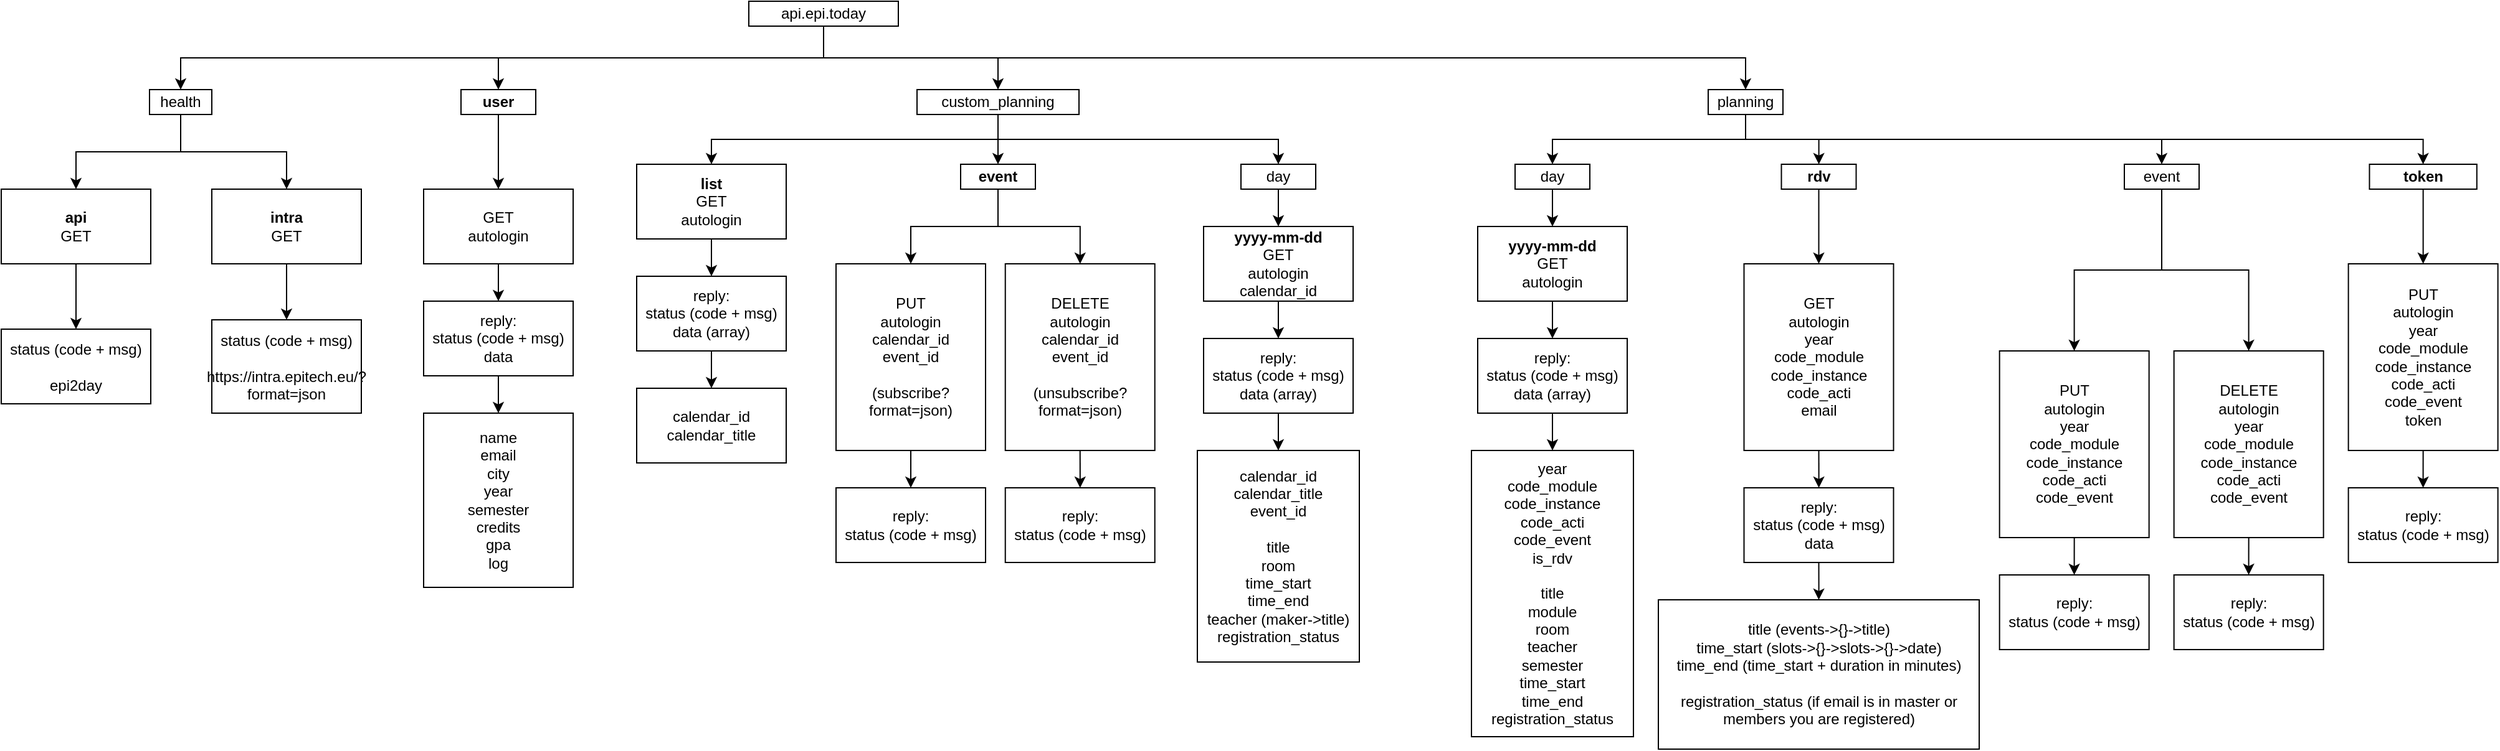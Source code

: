 <mxfile version="12.5.3" type="device"><diagram id="A1wGFnoh89Z0z0zBFyTA" name="Page-1"><mxGraphModel dx="2545" dy="816" grid="1" gridSize="10" guides="1" tooltips="1" connect="1" arrows="1" fold="1" page="1" pageScale="1" pageWidth="1169" pageHeight="827" math="0" shadow="0"><root><mxCell id="0"/><mxCell id="1" parent="0"/><mxCell id="QU9OUBBVBUm7p0mJZdiq-16" style="edgeStyle=orthogonalEdgeStyle;rounded=0;orthogonalLoop=1;jettySize=auto;html=1;exitX=0.5;exitY=1;exitDx=0;exitDy=0;" parent="1" source="QU9OUBBVBUm7p0mJZdiq-1" target="QU9OUBBVBUm7p0mJZdiq-15" edge="1"><mxGeometry relative="1" as="geometry"/></mxCell><mxCell id="VxPQeTEBxM1SNTGcFkyb-15" style="edgeStyle=orthogonalEdgeStyle;rounded=0;orthogonalLoop=1;jettySize=auto;html=1;exitX=0.5;exitY=1;exitDx=0;exitDy=0;" parent="1" source="QU9OUBBVBUm7p0mJZdiq-1" target="VxPQeTEBxM1SNTGcFkyb-14" edge="1"><mxGeometry relative="1" as="geometry"/></mxCell><mxCell id="VxPQeTEBxM1SNTGcFkyb-56" style="edgeStyle=orthogonalEdgeStyle;rounded=0;orthogonalLoop=1;jettySize=auto;html=1;exitX=0.5;exitY=1;exitDx=0;exitDy=0;" parent="1" source="QU9OUBBVBUm7p0mJZdiq-1" target="VxPQeTEBxM1SNTGcFkyb-54" edge="1"><mxGeometry relative="1" as="geometry"/></mxCell><mxCell id="aIFPgKxvVlE4D8UMRGyi-9" style="edgeStyle=orthogonalEdgeStyle;rounded=0;orthogonalLoop=1;jettySize=auto;html=1;exitX=0.5;exitY=1;exitDx=0;exitDy=0;" parent="1" source="QU9OUBBVBUm7p0mJZdiq-1" target="aIFPgKxvVlE4D8UMRGyi-3" edge="1"><mxGeometry relative="1" as="geometry"/></mxCell><mxCell id="QU9OUBBVBUm7p0mJZdiq-1" value="api.epi.today" style="rounded=0;whiteSpace=wrap;html=1;" parent="1" vertex="1"><mxGeometry x="-550" y="19" width="120" height="20" as="geometry"/></mxCell><mxCell id="QU9OUBBVBUm7p0mJZdiq-20" style="edgeStyle=orthogonalEdgeStyle;rounded=0;orthogonalLoop=1;jettySize=auto;html=1;exitX=0.5;exitY=1;exitDx=0;exitDy=0;" parent="1" source="QU9OUBBVBUm7p0mJZdiq-14" target="QU9OUBBVBUm7p0mJZdiq-18" edge="1"><mxGeometry relative="1" as="geometry"/></mxCell><mxCell id="QU9OUBBVBUm7p0mJZdiq-14" value="GET&lt;br&gt;autologin" style="rounded=0;whiteSpace=wrap;html=1;" parent="1" vertex="1"><mxGeometry x="-811" y="170" width="120" height="60" as="geometry"/></mxCell><mxCell id="QU9OUBBVBUm7p0mJZdiq-22" style="edgeStyle=orthogonalEdgeStyle;rounded=0;orthogonalLoop=1;jettySize=auto;html=1;exitX=0.5;exitY=1;exitDx=0;exitDy=0;" parent="1" source="QU9OUBBVBUm7p0mJZdiq-15" target="QU9OUBBVBUm7p0mJZdiq-14" edge="1"><mxGeometry relative="1" as="geometry"/></mxCell><mxCell id="QU9OUBBVBUm7p0mJZdiq-15" value="&lt;b&gt;user&lt;/b&gt;" style="rounded=0;whiteSpace=wrap;html=1;" parent="1" vertex="1"><mxGeometry x="-781" y="90" width="60" height="20" as="geometry"/></mxCell><mxCell id="QU9OUBBVBUm7p0mJZdiq-24" style="edgeStyle=orthogonalEdgeStyle;rounded=0;orthogonalLoop=1;jettySize=auto;html=1;exitX=0.5;exitY=1;exitDx=0;exitDy=0;" parent="1" source="QU9OUBBVBUm7p0mJZdiq-18" target="QU9OUBBVBUm7p0mJZdiq-23" edge="1"><mxGeometry relative="1" as="geometry"/></mxCell><mxCell id="QU9OUBBVBUm7p0mJZdiq-18" value="reply:&lt;br&gt;status (code + msg)&lt;br&gt;data" style="rounded=0;whiteSpace=wrap;html=1;" parent="1" vertex="1"><mxGeometry x="-811" y="260" width="120" height="60" as="geometry"/></mxCell><mxCell id="QU9OUBBVBUm7p0mJZdiq-23" value="name&lt;br&gt;email&lt;br&gt;city&lt;br&gt;year&lt;br&gt;semester&lt;br&gt;credits&lt;br&gt;gpa&lt;br&gt;log" style="rounded=0;whiteSpace=wrap;html=1;" parent="1" vertex="1"><mxGeometry x="-811" y="350" width="120" height="140" as="geometry"/></mxCell><mxCell id="VxPQeTEBxM1SNTGcFkyb-58" style="edgeStyle=orthogonalEdgeStyle;rounded=0;orthogonalLoop=1;jettySize=auto;html=1;exitX=0.5;exitY=1;exitDx=0;exitDy=0;" parent="1" source="QU9OUBBVBUm7p0mJZdiq-25" target="VxPQeTEBxM1SNTGcFkyb-1" edge="1"><mxGeometry relative="1" as="geometry"/></mxCell><mxCell id="VxPQeTEBxM1SNTGcFkyb-59" style="edgeStyle=orthogonalEdgeStyle;rounded=0;orthogonalLoop=1;jettySize=auto;html=1;exitX=0.5;exitY=1;exitDx=0;exitDy=0;" parent="1" source="QU9OUBBVBUm7p0mJZdiq-25" target="VxPQeTEBxM1SNTGcFkyb-6" edge="1"><mxGeometry relative="1" as="geometry"/></mxCell><mxCell id="QU9OUBBVBUm7p0mJZdiq-25" value="event" style="rounded=0;whiteSpace=wrap;html=1;" parent="1" vertex="1"><mxGeometry x="554" y="150" width="60" height="20" as="geometry"/></mxCell><mxCell id="QU9OUBBVBUm7p0mJZdiq-38" style="edgeStyle=orthogonalEdgeStyle;rounded=0;orthogonalLoop=1;jettySize=auto;html=1;exitX=0.5;exitY=1;exitDx=0;exitDy=0;" parent="1" source="QU9OUBBVBUm7p0mJZdiq-34" target="QU9OUBBVBUm7p0mJZdiq-37" edge="1"><mxGeometry relative="1" as="geometry"/></mxCell><mxCell id="QU9OUBBVBUm7p0mJZdiq-34" value="&lt;b&gt;yyyy-mm-dd&lt;/b&gt;&lt;br&gt;GET&lt;br&gt;autologin" style="rounded=0;whiteSpace=wrap;html=1;" parent="1" vertex="1"><mxGeometry x="35" y="200" width="120" height="60" as="geometry"/></mxCell><mxCell id="VxPQeTEBxM1SNTGcFkyb-13" style="edgeStyle=orthogonalEdgeStyle;rounded=0;orthogonalLoop=1;jettySize=auto;html=1;exitX=0.5;exitY=1;exitDx=0;exitDy=0;" parent="1" source="QU9OUBBVBUm7p0mJZdiq-37" target="QU9OUBBVBUm7p0mJZdiq-42" edge="1"><mxGeometry relative="1" as="geometry"/></mxCell><mxCell id="QU9OUBBVBUm7p0mJZdiq-37" value="reply:&lt;br&gt;status (code + msg)&lt;br&gt;data (array)" style="rounded=0;whiteSpace=wrap;html=1;" parent="1" vertex="1"><mxGeometry x="35" y="290" width="120" height="60" as="geometry"/></mxCell><mxCell id="QU9OUBBVBUm7p0mJZdiq-42" value="year&lt;br&gt;code_module&lt;br&gt;code_instance&lt;br&gt;code_acti&lt;br&gt;code_event&lt;br&gt;is_rdv&lt;br&gt;&lt;br&gt;title&lt;br&gt;module&lt;br&gt;room&lt;br&gt;teacher&lt;br&gt;semester&lt;br&gt;time_start&lt;br&gt;time_end&lt;br&gt;registration_status" style="rounded=0;whiteSpace=wrap;html=1;" parent="1" vertex="1"><mxGeometry x="30" y="380" width="130" height="230" as="geometry"/></mxCell><mxCell id="VxPQeTEBxM1SNTGcFkyb-4" style="edgeStyle=orthogonalEdgeStyle;rounded=0;orthogonalLoop=1;jettySize=auto;html=1;exitX=0.5;exitY=1;exitDx=0;exitDy=0;" parent="1" source="VxPQeTEBxM1SNTGcFkyb-1" target="VxPQeTEBxM1SNTGcFkyb-2" edge="1"><mxGeometry relative="1" as="geometry"/></mxCell><mxCell id="VxPQeTEBxM1SNTGcFkyb-1" value="PUT&lt;br&gt;autologin&lt;br&gt;year&lt;br&gt;code_module&lt;br&gt;code_instance&lt;br&gt;code_acti&lt;br&gt;code_event" style="rounded=0;whiteSpace=wrap;html=1;" parent="1" vertex="1"><mxGeometry x="453.83" y="300" width="120" height="150" as="geometry"/></mxCell><mxCell id="VxPQeTEBxM1SNTGcFkyb-2" value="reply:&lt;br&gt;status (code + msg)" style="rounded=0;whiteSpace=wrap;html=1;" parent="1" vertex="1"><mxGeometry x="453.83" y="480" width="120" height="60" as="geometry"/></mxCell><mxCell id="VxPQeTEBxM1SNTGcFkyb-5" style="edgeStyle=orthogonalEdgeStyle;rounded=0;orthogonalLoop=1;jettySize=auto;html=1;exitX=0.5;exitY=1;exitDx=0;exitDy=0;" parent="1" source="VxPQeTEBxM1SNTGcFkyb-6" target="VxPQeTEBxM1SNTGcFkyb-7" edge="1"><mxGeometry relative="1" as="geometry"/></mxCell><mxCell id="VxPQeTEBxM1SNTGcFkyb-6" value="DELETE&lt;br&gt;autologin&lt;br&gt;year&lt;br&gt;code_module&lt;br&gt;code_instance&lt;br&gt;code_acti&lt;br&gt;code_event" style="rounded=0;whiteSpace=wrap;html=1;" parent="1" vertex="1"><mxGeometry x="593.83" y="300" width="120" height="150" as="geometry"/></mxCell><mxCell id="VxPQeTEBxM1SNTGcFkyb-7" value="reply:&lt;br&gt;status (code + msg)" style="rounded=0;whiteSpace=wrap;html=1;" parent="1" vertex="1"><mxGeometry x="593.83" y="480" width="120" height="60" as="geometry"/></mxCell><mxCell id="VxPQeTEBxM1SNTGcFkyb-9" style="edgeStyle=orthogonalEdgeStyle;rounded=0;orthogonalLoop=1;jettySize=auto;html=1;exitX=0.5;exitY=1;exitDx=0;exitDy=0;" parent="1" source="VxPQeTEBxM1SNTGcFkyb-10" target="VxPQeTEBxM1SNTGcFkyb-11" edge="1"><mxGeometry relative="1" as="geometry"/></mxCell><mxCell id="VxPQeTEBxM1SNTGcFkyb-10" value="PUT&lt;br&gt;autologin&lt;br&gt;year&lt;br&gt;code_module&lt;br&gt;code_instance&lt;br&gt;code_acti&lt;br&gt;code_event&lt;br&gt;token" style="rounded=0;whiteSpace=wrap;html=1;" parent="1" vertex="1"><mxGeometry x="733.82" y="230" width="120" height="150" as="geometry"/></mxCell><mxCell id="VxPQeTEBxM1SNTGcFkyb-11" value="reply:&lt;br&gt;status (code + msg)" style="rounded=0;whiteSpace=wrap;html=1;" parent="1" vertex="1"><mxGeometry x="733.82" y="410" width="120" height="60" as="geometry"/></mxCell><mxCell id="VxPQeTEBxM1SNTGcFkyb-33" style="edgeStyle=orthogonalEdgeStyle;rounded=0;orthogonalLoop=1;jettySize=auto;html=1;exitX=0.5;exitY=1;exitDx=0;exitDy=0;" parent="1" source="VxPQeTEBxM1SNTGcFkyb-14" target="VxPQeTEBxM1SNTGcFkyb-30" edge="1"><mxGeometry relative="1" as="geometry"/></mxCell><mxCell id="VxPQeTEBxM1SNTGcFkyb-61" style="edgeStyle=orthogonalEdgeStyle;rounded=0;orthogonalLoop=1;jettySize=auto;html=1;exitX=0.5;exitY=1;exitDx=0;exitDy=0;" parent="1" source="VxPQeTEBxM1SNTGcFkyb-14" target="VxPQeTEBxM1SNTGcFkyb-16" edge="1"><mxGeometry relative="1" as="geometry"/></mxCell><mxCell id="VxPQeTEBxM1SNTGcFkyb-62" style="edgeStyle=orthogonalEdgeStyle;rounded=0;orthogonalLoop=1;jettySize=auto;html=1;exitX=0.5;exitY=1;exitDx=0;exitDy=0;" parent="1" source="VxPQeTEBxM1SNTGcFkyb-14" target="QU9OUBBVBUm7p0mJZdiq-25" edge="1"><mxGeometry relative="1" as="geometry"/></mxCell><mxCell id="H0Wlij-e4yaLWPUzD4SK-2" style="edgeStyle=orthogonalEdgeStyle;rounded=0;orthogonalLoop=1;jettySize=auto;html=1;exitX=0.5;exitY=1;exitDx=0;exitDy=0;" edge="1" parent="1" source="VxPQeTEBxM1SNTGcFkyb-14" target="H0Wlij-e4yaLWPUzD4SK-1"><mxGeometry relative="1" as="geometry"/></mxCell><mxCell id="VxPQeTEBxM1SNTGcFkyb-14" value="planning" style="rounded=0;whiteSpace=wrap;html=1;" parent="1" vertex="1"><mxGeometry x="220" y="90" width="60" height="20" as="geometry"/></mxCell><mxCell id="VxPQeTEBxM1SNTGcFkyb-20" style="edgeStyle=orthogonalEdgeStyle;rounded=0;orthogonalLoop=1;jettySize=auto;html=1;exitX=0.5;exitY=1;exitDx=0;exitDy=0;" parent="1" source="VxPQeTEBxM1SNTGcFkyb-16" target="VxPQeTEBxM1SNTGcFkyb-18" edge="1"><mxGeometry relative="1" as="geometry"/></mxCell><mxCell id="VxPQeTEBxM1SNTGcFkyb-16" value="&lt;b&gt;rdv&lt;/b&gt;" style="rounded=0;whiteSpace=wrap;html=1;" parent="1" vertex="1"><mxGeometry x="278.75" y="150" width="60" height="20" as="geometry"/></mxCell><mxCell id="VxPQeTEBxM1SNTGcFkyb-22" style="edgeStyle=orthogonalEdgeStyle;rounded=0;orthogonalLoop=1;jettySize=auto;html=1;exitX=0.5;exitY=1;exitDx=0;exitDy=0;" parent="1" source="VxPQeTEBxM1SNTGcFkyb-18" target="VxPQeTEBxM1SNTGcFkyb-21" edge="1"><mxGeometry relative="1" as="geometry"/></mxCell><mxCell id="VxPQeTEBxM1SNTGcFkyb-18" value="GET&lt;br&gt;autologin&lt;br&gt;year&lt;br&gt;code_module&lt;br&gt;code_instance&lt;br&gt;code_acti&lt;br&gt;email" style="rounded=0;whiteSpace=wrap;html=1;" parent="1" vertex="1"><mxGeometry x="248.75" y="230" width="120" height="150" as="geometry"/></mxCell><mxCell id="VxPQeTEBxM1SNTGcFkyb-73" style="edgeStyle=orthogonalEdgeStyle;rounded=0;orthogonalLoop=1;jettySize=auto;html=1;exitX=0.5;exitY=1;exitDx=0;exitDy=0;" parent="1" source="VxPQeTEBxM1SNTGcFkyb-21" target="VxPQeTEBxM1SNTGcFkyb-72" edge="1"><mxGeometry relative="1" as="geometry"/></mxCell><mxCell id="VxPQeTEBxM1SNTGcFkyb-21" value="reply:&lt;br&gt;status (code + msg)&lt;br&gt;data" style="rounded=0;whiteSpace=wrap;html=1;" parent="1" vertex="1"><mxGeometry x="248.75" y="410" width="120" height="60" as="geometry"/></mxCell><mxCell id="VxPQeTEBxM1SNTGcFkyb-26" style="edgeStyle=orthogonalEdgeStyle;rounded=0;orthogonalLoop=1;jettySize=auto;html=1;exitX=0.5;exitY=1;exitDx=0;exitDy=0;" parent="1" source="VxPQeTEBxM1SNTGcFkyb-27" target="VxPQeTEBxM1SNTGcFkyb-28" edge="1"><mxGeometry relative="1" as="geometry"/></mxCell><mxCell id="VxPQeTEBxM1SNTGcFkyb-27" value="&lt;b&gt;yyyy-mm-dd&lt;/b&gt;&lt;br&gt;GET&lt;br&gt;autologin&lt;br&gt;calendar_id" style="rounded=0;whiteSpace=wrap;html=1;" parent="1" vertex="1"><mxGeometry x="-185" y="200" width="120" height="60" as="geometry"/></mxCell><mxCell id="VxPQeTEBxM1SNTGcFkyb-38" style="edgeStyle=orthogonalEdgeStyle;rounded=0;orthogonalLoop=1;jettySize=auto;html=1;exitX=0.5;exitY=1;exitDx=0;exitDy=0;" parent="1" source="VxPQeTEBxM1SNTGcFkyb-28" target="VxPQeTEBxM1SNTGcFkyb-37" edge="1"><mxGeometry relative="1" as="geometry"/></mxCell><mxCell id="VxPQeTEBxM1SNTGcFkyb-28" value="reply:&lt;br&gt;status (code + msg)&lt;br&gt;data (array)" style="rounded=0;whiteSpace=wrap;html=1;" parent="1" vertex="1"><mxGeometry x="-185" y="290" width="120" height="60" as="geometry"/></mxCell><mxCell id="VxPQeTEBxM1SNTGcFkyb-34" style="edgeStyle=orthogonalEdgeStyle;rounded=0;orthogonalLoop=1;jettySize=auto;html=1;exitX=0.5;exitY=1;exitDx=0;exitDy=0;" parent="1" source="VxPQeTEBxM1SNTGcFkyb-30" target="QU9OUBBVBUm7p0mJZdiq-34" edge="1"><mxGeometry relative="1" as="geometry"/></mxCell><mxCell id="VxPQeTEBxM1SNTGcFkyb-30" value="day" style="rounded=0;whiteSpace=wrap;html=1;" parent="1" vertex="1"><mxGeometry x="65" y="150" width="60" height="20" as="geometry"/></mxCell><mxCell id="VxPQeTEBxM1SNTGcFkyb-36" style="edgeStyle=orthogonalEdgeStyle;rounded=0;orthogonalLoop=1;jettySize=auto;html=1;exitX=0.5;exitY=1;exitDx=0;exitDy=0;" parent="1" source="VxPQeTEBxM1SNTGcFkyb-32" target="VxPQeTEBxM1SNTGcFkyb-27" edge="1"><mxGeometry relative="1" as="geometry"/></mxCell><mxCell id="VxPQeTEBxM1SNTGcFkyb-32" value="day" style="rounded=0;whiteSpace=wrap;html=1;" parent="1" vertex="1"><mxGeometry x="-155" y="150" width="60" height="20" as="geometry"/></mxCell><mxCell id="VxPQeTEBxM1SNTGcFkyb-37" value="calendar_id&lt;br&gt;calendar_title&lt;br&gt;event_id&lt;br&gt;&lt;br&gt;title&lt;br&gt;room&lt;br&gt;time_start&lt;br&gt;time_end&lt;br&gt;teacher (maker-&amp;gt;title)&lt;br&gt;registration_status" style="rounded=0;whiteSpace=wrap;html=1;" parent="1" vertex="1"><mxGeometry x="-190" y="380" width="130" height="170" as="geometry"/></mxCell><mxCell id="VxPQeTEBxM1SNTGcFkyb-46" style="edgeStyle=orthogonalEdgeStyle;rounded=0;orthogonalLoop=1;jettySize=auto;html=1;exitX=0.5;exitY=1;exitDx=0;exitDy=0;" parent="1" source="VxPQeTEBxM1SNTGcFkyb-47" target="VxPQeTEBxM1SNTGcFkyb-48" edge="1"><mxGeometry relative="1" as="geometry"/></mxCell><mxCell id="VxPQeTEBxM1SNTGcFkyb-47" value="PUT&lt;br&gt;autologin&lt;br&gt;calendar_id&lt;br&gt;event_id&lt;br&gt;&lt;br&gt;(subscribe?format=json)" style="rounded=0;whiteSpace=wrap;html=1;" parent="1" vertex="1"><mxGeometry x="-480" y="230" width="120" height="150" as="geometry"/></mxCell><mxCell id="VxPQeTEBxM1SNTGcFkyb-48" value="reply:&lt;br&gt;status (code + msg)" style="rounded=0;whiteSpace=wrap;html=1;" parent="1" vertex="1"><mxGeometry x="-480" y="410" width="120" height="60" as="geometry"/></mxCell><mxCell id="VxPQeTEBxM1SNTGcFkyb-50" style="edgeStyle=orthogonalEdgeStyle;rounded=0;orthogonalLoop=1;jettySize=auto;html=1;exitX=0.5;exitY=1;exitDx=0;exitDy=0;" parent="1" source="VxPQeTEBxM1SNTGcFkyb-51" target="VxPQeTEBxM1SNTGcFkyb-52" edge="1"><mxGeometry relative="1" as="geometry"/></mxCell><mxCell id="VxPQeTEBxM1SNTGcFkyb-51" value="DELETE&lt;br&gt;autologin&lt;br&gt;calendar_id&lt;br&gt;event_id&lt;br&gt;&lt;br&gt;(unsubscribe?format=json)" style="rounded=0;whiteSpace=wrap;html=1;" parent="1" vertex="1"><mxGeometry x="-344.14" y="230" width="120" height="150" as="geometry"/></mxCell><mxCell id="VxPQeTEBxM1SNTGcFkyb-52" value="reply:&lt;br&gt;status (code + msg)" style="rounded=0;whiteSpace=wrap;html=1;" parent="1" vertex="1"><mxGeometry x="-344.14" y="410" width="120" height="60" as="geometry"/></mxCell><mxCell id="VxPQeTEBxM1SNTGcFkyb-57" style="edgeStyle=orthogonalEdgeStyle;rounded=0;orthogonalLoop=1;jettySize=auto;html=1;exitX=0.5;exitY=1;exitDx=0;exitDy=0;" parent="1" source="VxPQeTEBxM1SNTGcFkyb-54" target="VxPQeTEBxM1SNTGcFkyb-55" edge="1"><mxGeometry relative="1" as="geometry"/></mxCell><mxCell id="VxPQeTEBxM1SNTGcFkyb-63" style="edgeStyle=orthogonalEdgeStyle;rounded=0;orthogonalLoop=1;jettySize=auto;html=1;exitX=0.5;exitY=1;exitDx=0;exitDy=0;" parent="1" source="VxPQeTEBxM1SNTGcFkyb-54" target="VxPQeTEBxM1SNTGcFkyb-32" edge="1"><mxGeometry relative="1" as="geometry"/></mxCell><mxCell id="VxPQeTEBxM1SNTGcFkyb-65" style="edgeStyle=orthogonalEdgeStyle;rounded=0;orthogonalLoop=1;jettySize=auto;html=1;exitX=0.5;exitY=1;exitDx=0;exitDy=0;" parent="1" source="VxPQeTEBxM1SNTGcFkyb-54" target="VxPQeTEBxM1SNTGcFkyb-64" edge="1"><mxGeometry relative="1" as="geometry"/></mxCell><mxCell id="VxPQeTEBxM1SNTGcFkyb-54" value="custom_planning" style="rounded=0;whiteSpace=wrap;html=1;" parent="1" vertex="1"><mxGeometry x="-415" y="90" width="130" height="20" as="geometry"/></mxCell><mxCell id="VxPQeTEBxM1SNTGcFkyb-69" style="edgeStyle=orthogonalEdgeStyle;rounded=0;orthogonalLoop=1;jettySize=auto;html=1;exitX=0.5;exitY=1;exitDx=0;exitDy=0;" parent="1" source="VxPQeTEBxM1SNTGcFkyb-55" target="VxPQeTEBxM1SNTGcFkyb-68" edge="1"><mxGeometry relative="1" as="geometry"/></mxCell><mxCell id="VxPQeTEBxM1SNTGcFkyb-55" value="&lt;b&gt;list&lt;/b&gt;&lt;br&gt;GET&lt;br&gt;autologin" style="rounded=0;whiteSpace=wrap;html=1;" parent="1" vertex="1"><mxGeometry x="-640" y="150" width="120" height="60" as="geometry"/></mxCell><mxCell id="VxPQeTEBxM1SNTGcFkyb-66" style="edgeStyle=orthogonalEdgeStyle;rounded=0;orthogonalLoop=1;jettySize=auto;html=1;exitX=0.5;exitY=1;exitDx=0;exitDy=0;" parent="1" source="VxPQeTEBxM1SNTGcFkyb-64" target="VxPQeTEBxM1SNTGcFkyb-51" edge="1"><mxGeometry relative="1" as="geometry"/></mxCell><mxCell id="VxPQeTEBxM1SNTGcFkyb-67" style="edgeStyle=orthogonalEdgeStyle;rounded=0;orthogonalLoop=1;jettySize=auto;html=1;exitX=0.5;exitY=1;exitDx=0;exitDy=0;" parent="1" source="VxPQeTEBxM1SNTGcFkyb-64" target="VxPQeTEBxM1SNTGcFkyb-47" edge="1"><mxGeometry relative="1" as="geometry"/></mxCell><mxCell id="VxPQeTEBxM1SNTGcFkyb-64" value="&lt;b&gt;event&lt;/b&gt;" style="rounded=0;whiteSpace=wrap;html=1;" parent="1" vertex="1"><mxGeometry x="-380" y="150" width="60" height="20" as="geometry"/></mxCell><mxCell id="VxPQeTEBxM1SNTGcFkyb-71" style="edgeStyle=orthogonalEdgeStyle;rounded=0;orthogonalLoop=1;jettySize=auto;html=1;exitX=0.5;exitY=1;exitDx=0;exitDy=0;" parent="1" source="VxPQeTEBxM1SNTGcFkyb-68" target="VxPQeTEBxM1SNTGcFkyb-70" edge="1"><mxGeometry relative="1" as="geometry"/></mxCell><mxCell id="VxPQeTEBxM1SNTGcFkyb-68" value="reply:&lt;br&gt;status (code + msg)&lt;br&gt;data (array)" style="rounded=0;whiteSpace=wrap;html=1;" parent="1" vertex="1"><mxGeometry x="-640" y="240" width="120" height="60" as="geometry"/></mxCell><mxCell id="VxPQeTEBxM1SNTGcFkyb-70" value="calendar_id&lt;br&gt;calendar_title" style="rounded=0;whiteSpace=wrap;html=1;" parent="1" vertex="1"><mxGeometry x="-640" y="330" width="120" height="60" as="geometry"/></mxCell><mxCell id="VxPQeTEBxM1SNTGcFkyb-72" value="title (events-&amp;gt;{}-&amp;gt;title)&lt;br&gt;time_start (slots-&amp;gt;{}-&amp;gt;slots-&amp;gt;{}-&amp;gt;date)&lt;br&gt;time_end (time_start + duration in minutes)&lt;br&gt;&lt;br&gt;registration_status (if email is in master or members you are registered)" style="rounded=0;whiteSpace=wrap;html=1;" parent="1" vertex="1"><mxGeometry x="180" y="500" width="257.5" height="120" as="geometry"/></mxCell><mxCell id="aIFPgKxvVlE4D8UMRGyi-12" style="edgeStyle=orthogonalEdgeStyle;rounded=0;orthogonalLoop=1;jettySize=auto;html=1;exitX=0.5;exitY=1;exitDx=0;exitDy=0;" parent="1" source="aIFPgKxvVlE4D8UMRGyi-3" target="aIFPgKxvVlE4D8UMRGyi-6" edge="1"><mxGeometry relative="1" as="geometry"/></mxCell><mxCell id="aIFPgKxvVlE4D8UMRGyi-13" style="edgeStyle=orthogonalEdgeStyle;rounded=0;orthogonalLoop=1;jettySize=auto;html=1;exitX=0.5;exitY=1;exitDx=0;exitDy=0;" parent="1" source="aIFPgKxvVlE4D8UMRGyi-3" target="aIFPgKxvVlE4D8UMRGyi-8" edge="1"><mxGeometry relative="1" as="geometry"/></mxCell><mxCell id="aIFPgKxvVlE4D8UMRGyi-3" value="health" style="rounded=0;whiteSpace=wrap;html=1;" parent="1" vertex="1"><mxGeometry x="-1031" y="90" width="50" height="20" as="geometry"/></mxCell><mxCell id="aIFPgKxvVlE4D8UMRGyi-5" value="status (code + msg)&lt;br&gt;&lt;br&gt;https://intra.epitech.eu/?format=json" style="rounded=0;whiteSpace=wrap;html=1;" parent="1" vertex="1"><mxGeometry x="-981" y="275" width="120" height="75" as="geometry"/></mxCell><mxCell id="aIFPgKxvVlE4D8UMRGyi-7" style="edgeStyle=orthogonalEdgeStyle;rounded=0;orthogonalLoop=1;jettySize=auto;html=1;exitX=0.5;exitY=1;exitDx=0;exitDy=0;" parent="1" source="aIFPgKxvVlE4D8UMRGyi-6" target="aIFPgKxvVlE4D8UMRGyi-5" edge="1"><mxGeometry relative="1" as="geometry"/></mxCell><mxCell id="aIFPgKxvVlE4D8UMRGyi-6" value="&lt;b&gt;intra&lt;/b&gt;&lt;br&gt;GET" style="rounded=0;whiteSpace=wrap;html=1;" parent="1" vertex="1"><mxGeometry x="-981" y="170" width="120" height="60" as="geometry"/></mxCell><mxCell id="aIFPgKxvVlE4D8UMRGyi-11" style="edgeStyle=orthogonalEdgeStyle;rounded=0;orthogonalLoop=1;jettySize=auto;html=1;exitX=0.5;exitY=1;exitDx=0;exitDy=0;" parent="1" source="aIFPgKxvVlE4D8UMRGyi-8" target="aIFPgKxvVlE4D8UMRGyi-10" edge="1"><mxGeometry relative="1" as="geometry"/></mxCell><mxCell id="aIFPgKxvVlE4D8UMRGyi-8" value="&lt;b&gt;api&lt;/b&gt;&lt;br&gt;GET" style="rounded=0;whiteSpace=wrap;html=1;" parent="1" vertex="1"><mxGeometry x="-1150" y="170" width="120" height="60" as="geometry"/></mxCell><mxCell id="aIFPgKxvVlE4D8UMRGyi-10" value="status (code + msg)&lt;br&gt;&lt;br&gt;epi2day" style="rounded=0;whiteSpace=wrap;html=1;" parent="1" vertex="1"><mxGeometry x="-1150" y="282.5" width="120" height="60" as="geometry"/></mxCell><mxCell id="H0Wlij-e4yaLWPUzD4SK-3" style="edgeStyle=orthogonalEdgeStyle;rounded=0;orthogonalLoop=1;jettySize=auto;html=1;exitX=0.5;exitY=1;exitDx=0;exitDy=0;" edge="1" parent="1" source="H0Wlij-e4yaLWPUzD4SK-1" target="VxPQeTEBxM1SNTGcFkyb-10"><mxGeometry relative="1" as="geometry"/></mxCell><mxCell id="H0Wlij-e4yaLWPUzD4SK-1" value="token" style="rounded=0;whiteSpace=wrap;html=1;fontStyle=1" vertex="1" parent="1"><mxGeometry x="750.74" y="150" width="86.17" height="20" as="geometry"/></mxCell></root></mxGraphModel></diagram></mxfile>